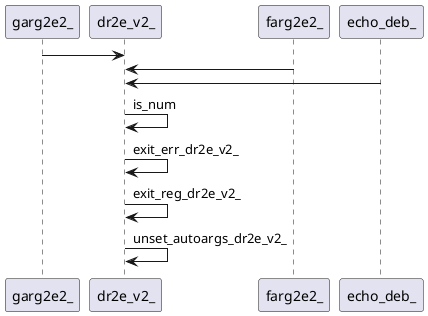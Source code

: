 @startuml rete
garg2e2_ -> dr2e_v2_ 
farg2e2_ -> dr2e_v2_
echo_deb_ -> dr2e_v2_
dr2e_v2_ -> dr2e_v2_:is_num
dr2e_v2_ -> dr2e_v2_:exit_err_dr2e_v2_
dr2e_v2_ -> dr2e_v2_:exit_reg_dr2e_v2_
dr2e_v2_ -> dr2e_v2_:unset_autoargs_dr2e_v2_
' {wrap_fn}
' fnn o-> dr2e_v2_
' {body_fn}
@enduml